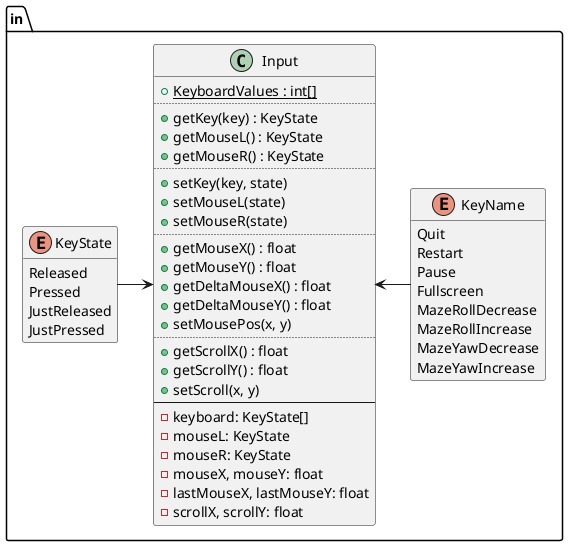 @startuml
set separator ::

enum in::KeyState {
	Released
	Pressed
	JustReleased
	JustPressed
}
hide KeyState methods

enum in::KeyName {
	Quit
	Restart
	Pause
	Fullscreen
	MazeRollDecrease
	MazeRollIncrease
	MazeYawDecrease
	MazeYawIncrease
}
hide KeyName methods

class in::Input {
	{static} +KeyboardValues : int[]
	..
	+getKey(key) : KeyState
	+getMouseL() : KeyState
	+getMouseR() : KeyState
	..
	+setKey(key, state)
	+setMouseL(state)
	+setMouseR(state)
	..
	+getMouseX() : float
	+getMouseY() : float
	+getDeltaMouseX() : float
	+getDeltaMouseY() : float
	+setMousePos(x, y)
	..
	+getScrollX() : float
	+getScrollY() : float
	+setScroll(x, y)
	--
	-keyboard: KeyState[]
	-mouseL: KeyState
	-mouseR: KeyState
	-mouseX, mouseY: float
	-lastMouseX, lastMouseY: float
	-scrollX, scrollY: float
}

Input <-left- KeyState
Input <-right- KeyName

@enduml
